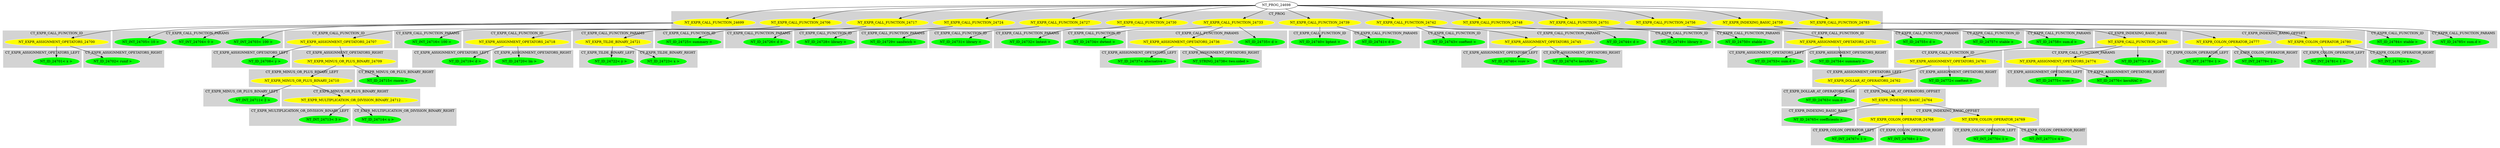 digraph {

subgraph cluster0 {
 node [style=filled,color=white];
 style=filled;
 color=lightgrey;
 label = "CT_PROG";

"NT_EXPR_CALL_FUNCTION_24699"
 [fillcolor = yellow]
"NT_EXPR_CALL_FUNCTION_24706"
 [fillcolor = yellow]
"NT_EXPR_CALL_FUNCTION_24717"
 [fillcolor = yellow]
"NT_EXPR_CALL_FUNCTION_24724"
 [fillcolor = yellow]
"NT_EXPR_CALL_FUNCTION_24727"
 [fillcolor = yellow]
"NT_EXPR_CALL_FUNCTION_24730"
 [fillcolor = yellow]
"NT_EXPR_CALL_FUNCTION_24733"
 [fillcolor = yellow]
"NT_EXPR_CALL_FUNCTION_24739"
 [fillcolor = yellow]
"NT_EXPR_CALL_FUNCTION_24742"
 [fillcolor = yellow]
"NT_EXPR_CALL_FUNCTION_24748"
 [fillcolor = yellow]
"NT_EXPR_CALL_FUNCTION_24751"
 [fillcolor = yellow]
"NT_EXPR_CALL_FUNCTION_24756"
 [fillcolor = yellow]
"NT_EXPR_INDEXING_BASIC_24759"
 [fillcolor = yellow]
"NT_EXPR_CALL_FUNCTION_24783"
 [fillcolor = yellow]
}
"NT_PROG_24698"->"NT_EXPR_CALL_FUNCTION_24699"
subgraph cluster1 {
 node [style=filled,color=white];
 style=filled;
 color=lightgrey;
 label = "CT_EXPR_CALL_FUNCTION_ID";

"NT_EXPR_ASSIGNMENT_OPETATORS_24700"
 [fillcolor = yellow]
}
subgraph cluster2 {
 node [style=filled,color=white];
 style=filled;
 color=lightgrey;
 label = "CT_EXPR_CALL_FUNCTION_PARAMS";

"NT_INT_24703< 100 >"
 [fillcolor = green]
"NT_INT_24704< 0 >"
 [fillcolor = green]
"NT_INT_24705< 10 >"
 [fillcolor = green]
}
"NT_EXPR_CALL_FUNCTION_24699"->"NT_EXPR_ASSIGNMENT_OPETATORS_24700"
subgraph cluster3 {
 node [style=filled,color=white];
 style=filled;
 color=lightgrey;
 label = "CT_EXPR_ASSIGNMENT_OPETATORS_LEFT";

"NT_ID_24701< x >"
 [fillcolor = green]
}
subgraph cluster4 {
 node [style=filled,color=white];
 style=filled;
 color=lightgrey;
 label = "CT_EXPR_ASSIGNMENT_OPETATORS_RIGHT";

"NT_ID_24702< runif >"
 [fillcolor = green]
}
"NT_EXPR_ASSIGNMENT_OPETATORS_24700"->"NT_ID_24701< x >"
"NT_EXPR_ASSIGNMENT_OPETATORS_24700"->"NT_ID_24702< runif >"
"NT_EXPR_CALL_FUNCTION_24699"->"NT_INT_24703< 100 >"
"NT_EXPR_CALL_FUNCTION_24699"->"NT_INT_24704< 0 >"
"NT_EXPR_CALL_FUNCTION_24699"->"NT_INT_24705< 10 >"
"NT_PROG_24698"->"NT_EXPR_CALL_FUNCTION_24706"
subgraph cluster5 {
 node [style=filled,color=white];
 style=filled;
 color=lightgrey;
 label = "CT_EXPR_CALL_FUNCTION_ID";

"NT_EXPR_ASSIGNMENT_OPETATORS_24707"
 [fillcolor = yellow]
}
subgraph cluster6 {
 node [style=filled,color=white];
 style=filled;
 color=lightgrey;
 label = "CT_EXPR_CALL_FUNCTION_PARAMS";

"NT_INT_24716< 100 >"
 [fillcolor = green]
}
"NT_EXPR_CALL_FUNCTION_24706"->"NT_EXPR_ASSIGNMENT_OPETATORS_24707"
subgraph cluster7 {
 node [style=filled,color=white];
 style=filled;
 color=lightgrey;
 label = "CT_EXPR_ASSIGNMENT_OPETATORS_LEFT";

"NT_ID_24708< y >"
 [fillcolor = green]
}
subgraph cluster8 {
 node [style=filled,color=white];
 style=filled;
 color=lightgrey;
 label = "CT_EXPR_ASSIGNMENT_OPETATORS_RIGHT";

"NT_EXPR_MINUS_OR_PLUS_BINARY_24709"
 [fillcolor = yellow]
}
"NT_EXPR_ASSIGNMENT_OPETATORS_24707"->"NT_ID_24708< y >"
"NT_EXPR_ASSIGNMENT_OPETATORS_24707"->"NT_EXPR_MINUS_OR_PLUS_BINARY_24709"
subgraph cluster9 {
 node [style=filled,color=white];
 style=filled;
 color=lightgrey;
 label = "CT_EXPR_MINUS_OR_PLUS_BINARY_LEFT";

"NT_EXPR_MINUS_OR_PLUS_BINARY_24710"
 [fillcolor = yellow]
}
subgraph cluster10 {
 node [style=filled,color=white];
 style=filled;
 color=lightgrey;
 label = "CT_EXPR_MINUS_OR_PLUS_BINARY_RIGHT";

"NT_ID_24715< rnorm >"
 [fillcolor = green]
}
"NT_EXPR_MINUS_OR_PLUS_BINARY_24709"->"NT_EXPR_MINUS_OR_PLUS_BINARY_24710"
subgraph cluster11 {
 node [style=filled,color=white];
 style=filled;
 color=lightgrey;
 label = "CT_EXPR_MINUS_OR_PLUS_BINARY_LEFT";

"NT_INT_24711< 2 >"
 [fillcolor = green]
}
subgraph cluster12 {
 node [style=filled,color=white];
 style=filled;
 color=lightgrey;
 label = "CT_EXPR_MINUS_OR_PLUS_BINARY_RIGHT";

"NT_EXPR_MULTIPLICATION_OR_DIVISION_BINARY_24712"
 [fillcolor = yellow]
}
"NT_EXPR_MINUS_OR_PLUS_BINARY_24710"->"NT_INT_24711< 2 >"
"NT_EXPR_MINUS_OR_PLUS_BINARY_24710"->"NT_EXPR_MULTIPLICATION_OR_DIVISION_BINARY_24712"
subgraph cluster13 {
 node [style=filled,color=white];
 style=filled;
 color=lightgrey;
 label = "CT_EXPR_MULTIPLICATION_OR_DIVISION_BINARY_LEFT";

"NT_INT_24713< 3 >"
 [fillcolor = green]
}
subgraph cluster14 {
 node [style=filled,color=white];
 style=filled;
 color=lightgrey;
 label = "CT_EXPR_MULTIPLICATION_OR_DIVISION_BINARY_RIGHT";

"NT_ID_24714< x >"
 [fillcolor = green]
}
"NT_EXPR_MULTIPLICATION_OR_DIVISION_BINARY_24712"->"NT_INT_24713< 3 >"
"NT_EXPR_MULTIPLICATION_OR_DIVISION_BINARY_24712"->"NT_ID_24714< x >"
"NT_EXPR_MINUS_OR_PLUS_BINARY_24709"->"NT_ID_24715< rnorm >"
"NT_EXPR_CALL_FUNCTION_24706"->"NT_INT_24716< 100 >"
"NT_PROG_24698"->"NT_EXPR_CALL_FUNCTION_24717"
subgraph cluster15 {
 node [style=filled,color=white];
 style=filled;
 color=lightgrey;
 label = "CT_EXPR_CALL_FUNCTION_ID";

"NT_EXPR_ASSIGNMENT_OPETATORS_24718"
 [fillcolor = yellow]
}
subgraph cluster16 {
 node [style=filled,color=white];
 style=filled;
 color=lightgrey;
 label = "CT_EXPR_CALL_FUNCTION_PARAMS";

"NT_EXPR_TILDE_BINARY_24721"
 [fillcolor = yellow]
}
"NT_EXPR_CALL_FUNCTION_24717"->"NT_EXPR_ASSIGNMENT_OPETATORS_24718"
subgraph cluster17 {
 node [style=filled,color=white];
 style=filled;
 color=lightgrey;
 label = "CT_EXPR_ASSIGNMENT_OPETATORS_LEFT";

"NT_ID_24719< d >"
 [fillcolor = green]
}
subgraph cluster18 {
 node [style=filled,color=white];
 style=filled;
 color=lightgrey;
 label = "CT_EXPR_ASSIGNMENT_OPETATORS_RIGHT";

"NT_ID_24720< lm >"
 [fillcolor = green]
}
"NT_EXPR_ASSIGNMENT_OPETATORS_24718"->"NT_ID_24719< d >"
"NT_EXPR_ASSIGNMENT_OPETATORS_24718"->"NT_ID_24720< lm >"
"NT_EXPR_CALL_FUNCTION_24717"->"NT_EXPR_TILDE_BINARY_24721"
subgraph cluster19 {
 node [style=filled,color=white];
 style=filled;
 color=lightgrey;
 label = "CT_EXPR_TILDE_BINARY_LEFT";

"NT_ID_24722< y >"
 [fillcolor = green]
}
subgraph cluster20 {
 node [style=filled,color=white];
 style=filled;
 color=lightgrey;
 label = "CT_EXPR_TILDE_BINARY_RIGHT";

"NT_ID_24723< x >"
 [fillcolor = green]
}
"NT_EXPR_TILDE_BINARY_24721"->"NT_ID_24722< y >"
"NT_EXPR_TILDE_BINARY_24721"->"NT_ID_24723< x >"
"NT_PROG_24698"->"NT_EXPR_CALL_FUNCTION_24724"
subgraph cluster21 {
 node [style=filled,color=white];
 style=filled;
 color=lightgrey;
 label = "CT_EXPR_CALL_FUNCTION_ID";

"NT_ID_24725< summary >"
 [fillcolor = green]
}
subgraph cluster22 {
 node [style=filled,color=white];
 style=filled;
 color=lightgrey;
 label = "CT_EXPR_CALL_FUNCTION_PARAMS";

"NT_ID_24726< d >"
 [fillcolor = green]
}
"NT_EXPR_CALL_FUNCTION_24724"->"NT_ID_24725< summary >"
"NT_EXPR_CALL_FUNCTION_24724"->"NT_ID_24726< d >"
"NT_PROG_24698"->"NT_EXPR_CALL_FUNCTION_24727"
subgraph cluster23 {
 node [style=filled,color=white];
 style=filled;
 color=lightgrey;
 label = "CT_EXPR_CALL_FUNCTION_ID";

"NT_ID_24728< library >"
 [fillcolor = green]
}
subgraph cluster24 {
 node [style=filled,color=white];
 style=filled;
 color=lightgrey;
 label = "CT_EXPR_CALL_FUNCTION_PARAMS";

"NT_ID_24729< sandwich >"
 [fillcolor = green]
}
"NT_EXPR_CALL_FUNCTION_24727"->"NT_ID_24728< library >"
"NT_EXPR_CALL_FUNCTION_24727"->"NT_ID_24729< sandwich >"
"NT_PROG_24698"->"NT_EXPR_CALL_FUNCTION_24730"
subgraph cluster25 {
 node [style=filled,color=white];
 style=filled;
 color=lightgrey;
 label = "CT_EXPR_CALL_FUNCTION_ID";

"NT_ID_24731< library >"
 [fillcolor = green]
}
subgraph cluster26 {
 node [style=filled,color=white];
 style=filled;
 color=lightgrey;
 label = "CT_EXPR_CALL_FUNCTION_PARAMS";

"NT_ID_24732< lmtest >"
 [fillcolor = green]
}
"NT_EXPR_CALL_FUNCTION_24730"->"NT_ID_24731< library >"
"NT_EXPR_CALL_FUNCTION_24730"->"NT_ID_24732< lmtest >"
"NT_PROG_24698"->"NT_EXPR_CALL_FUNCTION_24733"
subgraph cluster27 {
 node [style=filled,color=white];
 style=filled;
 color=lightgrey;
 label = "CT_EXPR_CALL_FUNCTION_ID";

"NT_ID_24734< dwtest >"
 [fillcolor = green]
}
subgraph cluster28 {
 node [style=filled,color=white];
 style=filled;
 color=lightgrey;
 label = "CT_EXPR_CALL_FUNCTION_PARAMS";

"NT_ID_24735< d >"
 [fillcolor = green]
"NT_EXPR_ASSIGNMENT_OPETATORS_24736"
 [fillcolor = yellow]
}
"NT_EXPR_CALL_FUNCTION_24733"->"NT_ID_24734< dwtest >"
"NT_EXPR_CALL_FUNCTION_24733"->"NT_ID_24735< d >"
"NT_EXPR_CALL_FUNCTION_24733"->"NT_EXPR_ASSIGNMENT_OPETATORS_24736"
subgraph cluster29 {
 node [style=filled,color=white];
 style=filled;
 color=lightgrey;
 label = "CT_EXPR_ASSIGNMENT_OPETATORS_LEFT";

"NT_ID_24737< alternative >"
 [fillcolor = green]
}
subgraph cluster30 {
 node [style=filled,color=white];
 style=filled;
 color=lightgrey;
 label = "CT_EXPR_ASSIGNMENT_OPETATORS_RIGHT";

"NT_STRING_24738< two.sided >"
 [fillcolor = green]
}
"NT_EXPR_ASSIGNMENT_OPETATORS_24736"->"NT_ID_24737< alternative >"
"NT_EXPR_ASSIGNMENT_OPETATORS_24736"->"NT_STRING_24738< two.sided >"
"NT_PROG_24698"->"NT_EXPR_CALL_FUNCTION_24739"
subgraph cluster31 {
 node [style=filled,color=white];
 style=filled;
 color=lightgrey;
 label = "CT_EXPR_CALL_FUNCTION_ID";

"NT_ID_24740< bptest >"
 [fillcolor = green]
}
subgraph cluster32 {
 node [style=filled,color=white];
 style=filled;
 color=lightgrey;
 label = "CT_EXPR_CALL_FUNCTION_PARAMS";

"NT_ID_24741< d >"
 [fillcolor = green]
}
"NT_EXPR_CALL_FUNCTION_24739"->"NT_ID_24740< bptest >"
"NT_EXPR_CALL_FUNCTION_24739"->"NT_ID_24741< d >"
"NT_PROG_24698"->"NT_EXPR_CALL_FUNCTION_24742"
subgraph cluster33 {
 node [style=filled,color=white];
 style=filled;
 color=lightgrey;
 label = "CT_EXPR_CALL_FUNCTION_ID";

"NT_ID_24743< coeftest >"
 [fillcolor = green]
}
subgraph cluster34 {
 node [style=filled,color=white];
 style=filled;
 color=lightgrey;
 label = "CT_EXPR_CALL_FUNCTION_PARAMS";

"NT_ID_24744< d >"
 [fillcolor = green]
"NT_EXPR_ASSIGNMENT_OPETATORS_24745"
 [fillcolor = yellow]
}
"NT_EXPR_CALL_FUNCTION_24742"->"NT_ID_24743< coeftest >"
"NT_EXPR_CALL_FUNCTION_24742"->"NT_ID_24744< d >"
"NT_EXPR_CALL_FUNCTION_24742"->"NT_EXPR_ASSIGNMENT_OPETATORS_24745"
subgraph cluster35 {
 node [style=filled,color=white];
 style=filled;
 color=lightgrey;
 label = "CT_EXPR_ASSIGNMENT_OPETATORS_LEFT";

"NT_ID_24746< vcov >"
 [fillcolor = green]
}
subgraph cluster36 {
 node [style=filled,color=white];
 style=filled;
 color=lightgrey;
 label = "CT_EXPR_ASSIGNMENT_OPETATORS_RIGHT";

"NT_ID_24747< kernHAC >"
 [fillcolor = green]
}
"NT_EXPR_ASSIGNMENT_OPETATORS_24745"->"NT_ID_24746< vcov >"
"NT_EXPR_ASSIGNMENT_OPETATORS_24745"->"NT_ID_24747< kernHAC >"
"NT_PROG_24698"->"NT_EXPR_CALL_FUNCTION_24748"
subgraph cluster37 {
 node [style=filled,color=white];
 style=filled;
 color=lightgrey;
 label = "CT_EXPR_CALL_FUNCTION_ID";

"NT_ID_24749< library >"
 [fillcolor = green]
}
subgraph cluster38 {
 node [style=filled,color=white];
 style=filled;
 color=lightgrey;
 label = "CT_EXPR_CALL_FUNCTION_PARAMS";

"NT_ID_24750< xtable >"
 [fillcolor = green]
}
"NT_EXPR_CALL_FUNCTION_24748"->"NT_ID_24749< library >"
"NT_EXPR_CALL_FUNCTION_24748"->"NT_ID_24750< xtable >"
"NT_PROG_24698"->"NT_EXPR_CALL_FUNCTION_24751"
subgraph cluster39 {
 node [style=filled,color=white];
 style=filled;
 color=lightgrey;
 label = "CT_EXPR_CALL_FUNCTION_ID";

"NT_EXPR_ASSIGNMENT_OPETATORS_24752"
 [fillcolor = yellow]
}
subgraph cluster40 {
 node [style=filled,color=white];
 style=filled;
 color=lightgrey;
 label = "CT_EXPR_CALL_FUNCTION_PARAMS";

"NT_ID_24755< d >"
 [fillcolor = green]
}
"NT_EXPR_CALL_FUNCTION_24751"->"NT_EXPR_ASSIGNMENT_OPETATORS_24752"
subgraph cluster41 {
 node [style=filled,color=white];
 style=filled;
 color=lightgrey;
 label = "CT_EXPR_ASSIGNMENT_OPETATORS_LEFT";

"NT_ID_24753< sum.d >"
 [fillcolor = green]
}
subgraph cluster42 {
 node [style=filled,color=white];
 style=filled;
 color=lightgrey;
 label = "CT_EXPR_ASSIGNMENT_OPETATORS_RIGHT";

"NT_ID_24754< summary >"
 [fillcolor = green]
}
"NT_EXPR_ASSIGNMENT_OPETATORS_24752"->"NT_ID_24753< sum.d >"
"NT_EXPR_ASSIGNMENT_OPETATORS_24752"->"NT_ID_24754< summary >"
"NT_EXPR_CALL_FUNCTION_24751"->"NT_ID_24755< d >"
"NT_PROG_24698"->"NT_EXPR_CALL_FUNCTION_24756"
subgraph cluster43 {
 node [style=filled,color=white];
 style=filled;
 color=lightgrey;
 label = "CT_EXPR_CALL_FUNCTION_ID";

"NT_ID_24757< xtable >"
 [fillcolor = green]
}
subgraph cluster44 {
 node [style=filled,color=white];
 style=filled;
 color=lightgrey;
 label = "CT_EXPR_CALL_FUNCTION_PARAMS";

"NT_ID_24758< sum.d >"
 [fillcolor = green]
}
"NT_EXPR_CALL_FUNCTION_24756"->"NT_ID_24757< xtable >"
"NT_EXPR_CALL_FUNCTION_24756"->"NT_ID_24758< sum.d >"
"NT_PROG_24698"->"NT_EXPR_INDEXING_BASIC_24759"
subgraph cluster45 {
 node [style=filled,color=white];
 style=filled;
 color=lightgrey;
 label = "CT_EXPR_INDEXING_BASIC_BASE";

"NT_EXPR_CALL_FUNCTION_24760"
 [fillcolor = yellow]}
subgraph cluster46 {
 node [style=filled,color=white];
 style=filled;
 color=lightgrey;
 label = "CT_EXPR_INDEXING_BASIC_OFFSET";

"NT_EXPR_COLON_OPERATOR_24777"
 [fillcolor = yellow]"NT_EXPR_COLON_OPERATOR_24780"
 [fillcolor = yellow]}
"NT_EXPR_INDEXING_BASIC_24759"->"NT_EXPR_CALL_FUNCTION_24760"
subgraph cluster47 {
 node [style=filled,color=white];
 style=filled;
 color=lightgrey;
 label = "CT_EXPR_CALL_FUNCTION_ID";

"NT_EXPR_ASSIGNMENT_OPETATORS_24761"
 [fillcolor = yellow]
}
subgraph cluster48 {
 node [style=filled,color=white];
 style=filled;
 color=lightgrey;
 label = "CT_EXPR_CALL_FUNCTION_PARAMS";

"NT_ID_24773< d >"
 [fillcolor = green]
"NT_EXPR_ASSIGNMENT_OPETATORS_24774"
 [fillcolor = yellow]
}
"NT_EXPR_CALL_FUNCTION_24760"->"NT_EXPR_ASSIGNMENT_OPETATORS_24761"
subgraph cluster49 {
 node [style=filled,color=white];
 style=filled;
 color=lightgrey;
 label = "CT_EXPR_ASSIGNMENT_OPETATORS_LEFT";

"NT_EXPR_DOLLAR_AT_OPERATORS_24762"
 [fillcolor = yellow]
}
subgraph cluster50 {
 node [style=filled,color=white];
 style=filled;
 color=lightgrey;
 label = "CT_EXPR_ASSIGNMENT_OPETATORS_RIGHT";

"NT_ID_24772< coeftest >"
 [fillcolor = green]
}
"NT_EXPR_ASSIGNMENT_OPETATORS_24761"->"NT_EXPR_DOLLAR_AT_OPERATORS_24762"
subgraph cluster51 {
 node [style=filled,color=white];
 style=filled;
 color=lightgrey;
 label = "CT_EXPR_DOLLAR_AT_OPERATORS_BASE";

"NT_ID_24763< sum.d >"
 [fillcolor = green]
}
subgraph cluster52 {
 node [style=filled,color=white];
 style=filled;
 color=lightgrey;
 label = "CT_EXPR_DOLLAR_AT_OPERATORS_OFFSET";

"NT_EXPR_INDEXING_BASIC_24764"
 [fillcolor = yellow]
}
"NT_EXPR_DOLLAR_AT_OPERATORS_24762"->"NT_ID_24763< sum.d >"
"NT_EXPR_DOLLAR_AT_OPERATORS_24762"->"NT_EXPR_INDEXING_BASIC_24764"
subgraph cluster53 {
 node [style=filled,color=white];
 style=filled;
 color=lightgrey;
 label = "CT_EXPR_INDEXING_BASIC_BASE";

"NT_ID_24765< coefficients >"
 [fillcolor = green]}
subgraph cluster54 {
 node [style=filled,color=white];
 style=filled;
 color=lightgrey;
 label = "CT_EXPR_INDEXING_BASIC_OFFSET";

"NT_EXPR_COLON_OPERATOR_24766"
 [fillcolor = yellow]"NT_EXPR_COLON_OPERATOR_24769"
 [fillcolor = yellow]}
"NT_EXPR_INDEXING_BASIC_24764"->"NT_ID_24765< coefficients >"
"NT_EXPR_INDEXING_BASIC_24764"->"NT_EXPR_COLON_OPERATOR_24766"
subgraph cluster55 {
 node [style=filled,color=white];
 style=filled;
 color=lightgrey;
 label = "CT_EXPR_COLON_OPERATOR_LEFT";

"NT_INT_24767< 1 >"
 [fillcolor = green]
}
subgraph cluster56 {
 node [style=filled,color=white];
 style=filled;
 color=lightgrey;
 label = "CT_EXPR_COLON_OPERATOR_RIGHT";

"NT_INT_24768< 2 >"
 [fillcolor = green]
}
"NT_EXPR_COLON_OPERATOR_24766"->"NT_INT_24767< 1 >"
"NT_EXPR_COLON_OPERATOR_24766"->"NT_INT_24768< 2 >"
"NT_EXPR_INDEXING_BASIC_24764"->"NT_EXPR_COLON_OPERATOR_24769"
subgraph cluster57 {
 node [style=filled,color=white];
 style=filled;
 color=lightgrey;
 label = "CT_EXPR_COLON_OPERATOR_LEFT";

"NT_INT_24770< 1 >"
 [fillcolor = green]
}
subgraph cluster58 {
 node [style=filled,color=white];
 style=filled;
 color=lightgrey;
 label = "CT_EXPR_COLON_OPERATOR_RIGHT";

"NT_INT_24771< 4 >"
 [fillcolor = green]
}
"NT_EXPR_COLON_OPERATOR_24769"->"NT_INT_24770< 1 >"
"NT_EXPR_COLON_OPERATOR_24769"->"NT_INT_24771< 4 >"
"NT_EXPR_ASSIGNMENT_OPETATORS_24761"->"NT_ID_24772< coeftest >"
"NT_EXPR_CALL_FUNCTION_24760"->"NT_ID_24773< d >"
"NT_EXPR_CALL_FUNCTION_24760"->"NT_EXPR_ASSIGNMENT_OPETATORS_24774"
subgraph cluster59 {
 node [style=filled,color=white];
 style=filled;
 color=lightgrey;
 label = "CT_EXPR_ASSIGNMENT_OPETATORS_LEFT";

"NT_ID_24775< vcov >"
 [fillcolor = green]
}
subgraph cluster60 {
 node [style=filled,color=white];
 style=filled;
 color=lightgrey;
 label = "CT_EXPR_ASSIGNMENT_OPETATORS_RIGHT";

"NT_ID_24776< kernHAC >"
 [fillcolor = green]
}
"NT_EXPR_ASSIGNMENT_OPETATORS_24774"->"NT_ID_24775< vcov >"
"NT_EXPR_ASSIGNMENT_OPETATORS_24774"->"NT_ID_24776< kernHAC >"
"NT_EXPR_INDEXING_BASIC_24759"->"NT_EXPR_COLON_OPERATOR_24777"
subgraph cluster61 {
 node [style=filled,color=white];
 style=filled;
 color=lightgrey;
 label = "CT_EXPR_COLON_OPERATOR_LEFT";

"NT_INT_24778< 1 >"
 [fillcolor = green]
}
subgraph cluster62 {
 node [style=filled,color=white];
 style=filled;
 color=lightgrey;
 label = "CT_EXPR_COLON_OPERATOR_RIGHT";

"NT_INT_24779< 2 >"
 [fillcolor = green]
}
"NT_EXPR_COLON_OPERATOR_24777"->"NT_INT_24778< 1 >"
"NT_EXPR_COLON_OPERATOR_24777"->"NT_INT_24779< 2 >"
"NT_EXPR_INDEXING_BASIC_24759"->"NT_EXPR_COLON_OPERATOR_24780"
subgraph cluster63 {
 node [style=filled,color=white];
 style=filled;
 color=lightgrey;
 label = "CT_EXPR_COLON_OPERATOR_LEFT";

"NT_INT_24781< 1 >"
 [fillcolor = green]
}
subgraph cluster64 {
 node [style=filled,color=white];
 style=filled;
 color=lightgrey;
 label = "CT_EXPR_COLON_OPERATOR_RIGHT";

"NT_INT_24782< 4 >"
 [fillcolor = green]
}
"NT_EXPR_COLON_OPERATOR_24780"->"NT_INT_24781< 1 >"
"NT_EXPR_COLON_OPERATOR_24780"->"NT_INT_24782< 4 >"
"NT_PROG_24698"->"NT_EXPR_CALL_FUNCTION_24783"
subgraph cluster65 {
 node [style=filled,color=white];
 style=filled;
 color=lightgrey;
 label = "CT_EXPR_CALL_FUNCTION_ID";

"NT_ID_24784< xtable >"
 [fillcolor = green]
}
subgraph cluster66 {
 node [style=filled,color=white];
 style=filled;
 color=lightgrey;
 label = "CT_EXPR_CALL_FUNCTION_PARAMS";

"NT_ID_24785< sum.d >"
 [fillcolor = green]
}
"NT_EXPR_CALL_FUNCTION_24783"->"NT_ID_24784< xtable >"
"NT_EXPR_CALL_FUNCTION_24783"->"NT_ID_24785< sum.d >"
}

